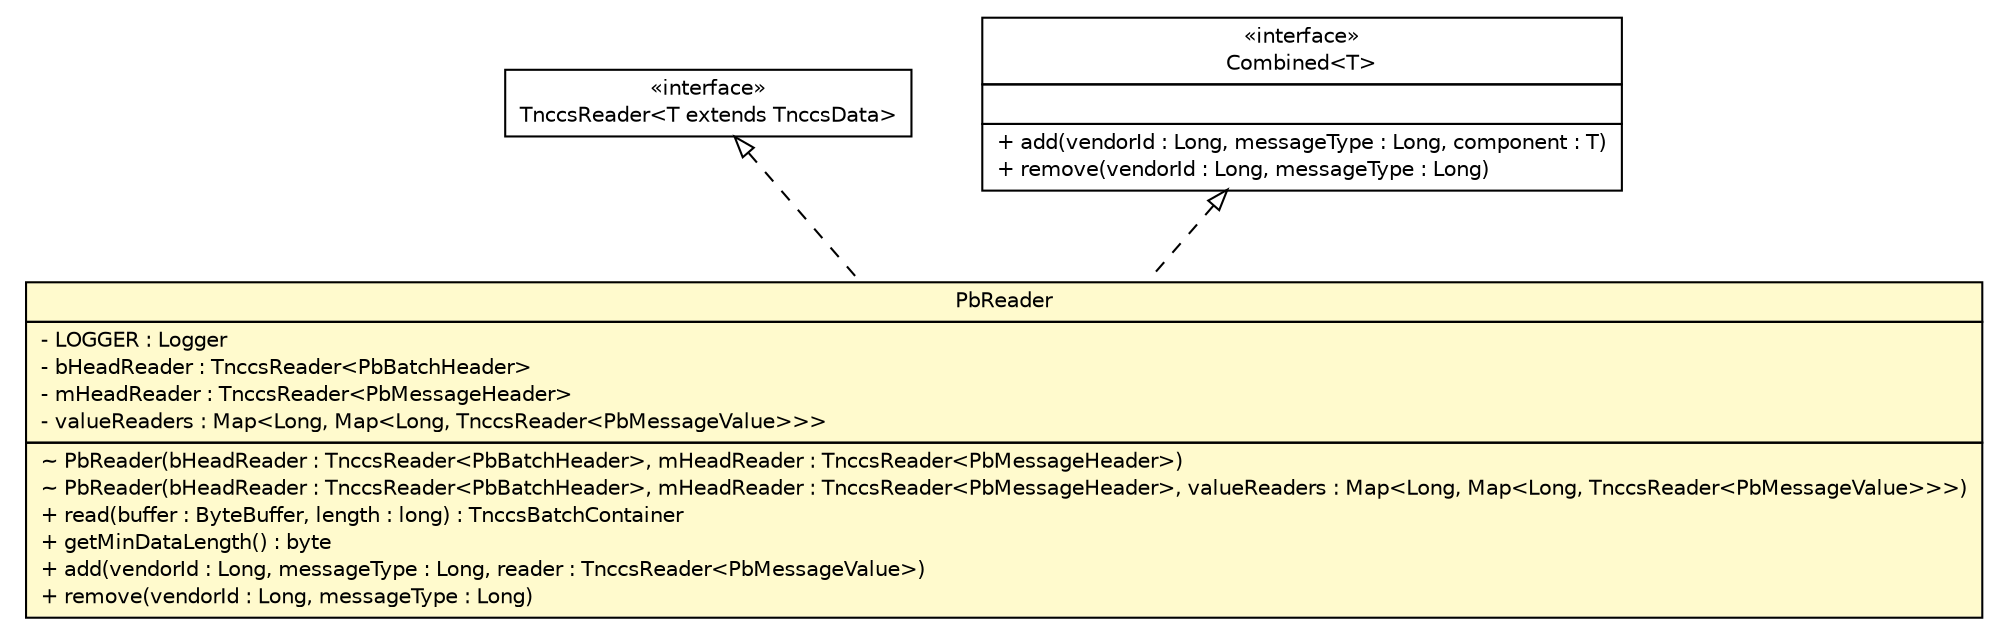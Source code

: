 #!/usr/local/bin/dot
#
# Class diagram 
# Generated by UMLGraph version R5_6 (http://www.umlgraph.org/)
#

digraph G {
	edge [fontname="Helvetica",fontsize=10,labelfontname="Helvetica",labelfontsize=10];
	node [fontname="Helvetica",fontsize=10,shape=plaintext];
	nodesep=0.25;
	ranksep=0.5;
	// de.hsbremen.tc.tnc.message.tnccs.serialize.bytebuffer.TnccsReader<T extends de.hsbremen.tc.tnc.message.tnccs.TnccsData>
	c130340 [label=<<table title="de.hsbremen.tc.tnc.message.tnccs.serialize.bytebuffer.TnccsReader" border="0" cellborder="1" cellspacing="0" cellpadding="2" port="p" href="../../../../../../../de/hsbremen/tc/tnc/message/tnccs/serialize/bytebuffer/TnccsReader.html">
		<tr><td><table border="0" cellspacing="0" cellpadding="1">
<tr><td align="center" balign="center"> &#171;interface&#187; </td></tr>
<tr><td align="center" balign="center"> TnccsReader&lt;T extends TnccsData&gt; </td></tr>
		</table></td></tr>
		</table>>, URL="../../../../../../../de/hsbremen/tc/tnc/message/tnccs/serialize/bytebuffer/TnccsReader.html", fontname="Helvetica", fontcolor="black", fontsize=10.0];
	// de.hsbremen.tc.tnc.message.Combined<T>
	c130356 [label=<<table title="de.hsbremen.tc.tnc.message.Combined" border="0" cellborder="1" cellspacing="0" cellpadding="2" port="p" href="../../../../../../../de/hsbremen/tc/tnc/message/Combined.html">
		<tr><td><table border="0" cellspacing="0" cellpadding="1">
<tr><td align="center" balign="center"> &#171;interface&#187; </td></tr>
<tr><td align="center" balign="center"> Combined&lt;T&gt; </td></tr>
		</table></td></tr>
		<tr><td><table border="0" cellspacing="0" cellpadding="1">
<tr><td align="left" balign="left">  </td></tr>
		</table></td></tr>
		<tr><td><table border="0" cellspacing="0" cellpadding="1">
<tr><td align="left" balign="left"> + add(vendorId : Long, messageType : Long, component : T) </td></tr>
<tr><td align="left" balign="left"> + remove(vendorId : Long, messageType : Long) </td></tr>
		</table></td></tr>
		</table>>, URL="../../../../../../../de/hsbremen/tc/tnc/message/Combined.html", fontname="Helvetica", fontcolor="black", fontsize=10.0];
	// org.ietf.nea.pb.serialize.reader.bytebuffer.PbReader
	c130606 [label=<<table title="org.ietf.nea.pb.serialize.reader.bytebuffer.PbReader" border="0" cellborder="1" cellspacing="0" cellpadding="2" port="p" bgcolor="lemonChiffon" href="./PbReader.html">
		<tr><td><table border="0" cellspacing="0" cellpadding="1">
<tr><td align="center" balign="center"> PbReader </td></tr>
		</table></td></tr>
		<tr><td><table border="0" cellspacing="0" cellpadding="1">
<tr><td align="left" balign="left"> - LOGGER : Logger </td></tr>
<tr><td align="left" balign="left"> - bHeadReader : TnccsReader&lt;PbBatchHeader&gt; </td></tr>
<tr><td align="left" balign="left"> - mHeadReader : TnccsReader&lt;PbMessageHeader&gt; </td></tr>
<tr><td align="left" balign="left"> - valueReaders : Map&lt;Long, Map&lt;Long, TnccsReader&lt;PbMessageValue&gt;&gt;&gt; </td></tr>
		</table></td></tr>
		<tr><td><table border="0" cellspacing="0" cellpadding="1">
<tr><td align="left" balign="left"> ~ PbReader(bHeadReader : TnccsReader&lt;PbBatchHeader&gt;, mHeadReader : TnccsReader&lt;PbMessageHeader&gt;) </td></tr>
<tr><td align="left" balign="left"> ~ PbReader(bHeadReader : TnccsReader&lt;PbBatchHeader&gt;, mHeadReader : TnccsReader&lt;PbMessageHeader&gt;, valueReaders : Map&lt;Long, Map&lt;Long, TnccsReader&lt;PbMessageValue&gt;&gt;&gt;) </td></tr>
<tr><td align="left" balign="left"> + read(buffer : ByteBuffer, length : long) : TnccsBatchContainer </td></tr>
<tr><td align="left" balign="left"> + getMinDataLength() : byte </td></tr>
<tr><td align="left" balign="left"> + add(vendorId : Long, messageType : Long, reader : TnccsReader&lt;PbMessageValue&gt;) </td></tr>
<tr><td align="left" balign="left"> + remove(vendorId : Long, messageType : Long) </td></tr>
		</table></td></tr>
		</table>>, URL="./PbReader.html", fontname="Helvetica", fontcolor="black", fontsize=10.0];
	//org.ietf.nea.pb.serialize.reader.bytebuffer.PbReader implements de.hsbremen.tc.tnc.message.tnccs.serialize.bytebuffer.TnccsReader<T extends de.hsbremen.tc.tnc.message.tnccs.TnccsData>
	c130340:p -> c130606:p [dir=back,arrowtail=empty,style=dashed];
	//org.ietf.nea.pb.serialize.reader.bytebuffer.PbReader implements de.hsbremen.tc.tnc.message.Combined<T>
	c130356:p -> c130606:p [dir=back,arrowtail=empty,style=dashed];
}

